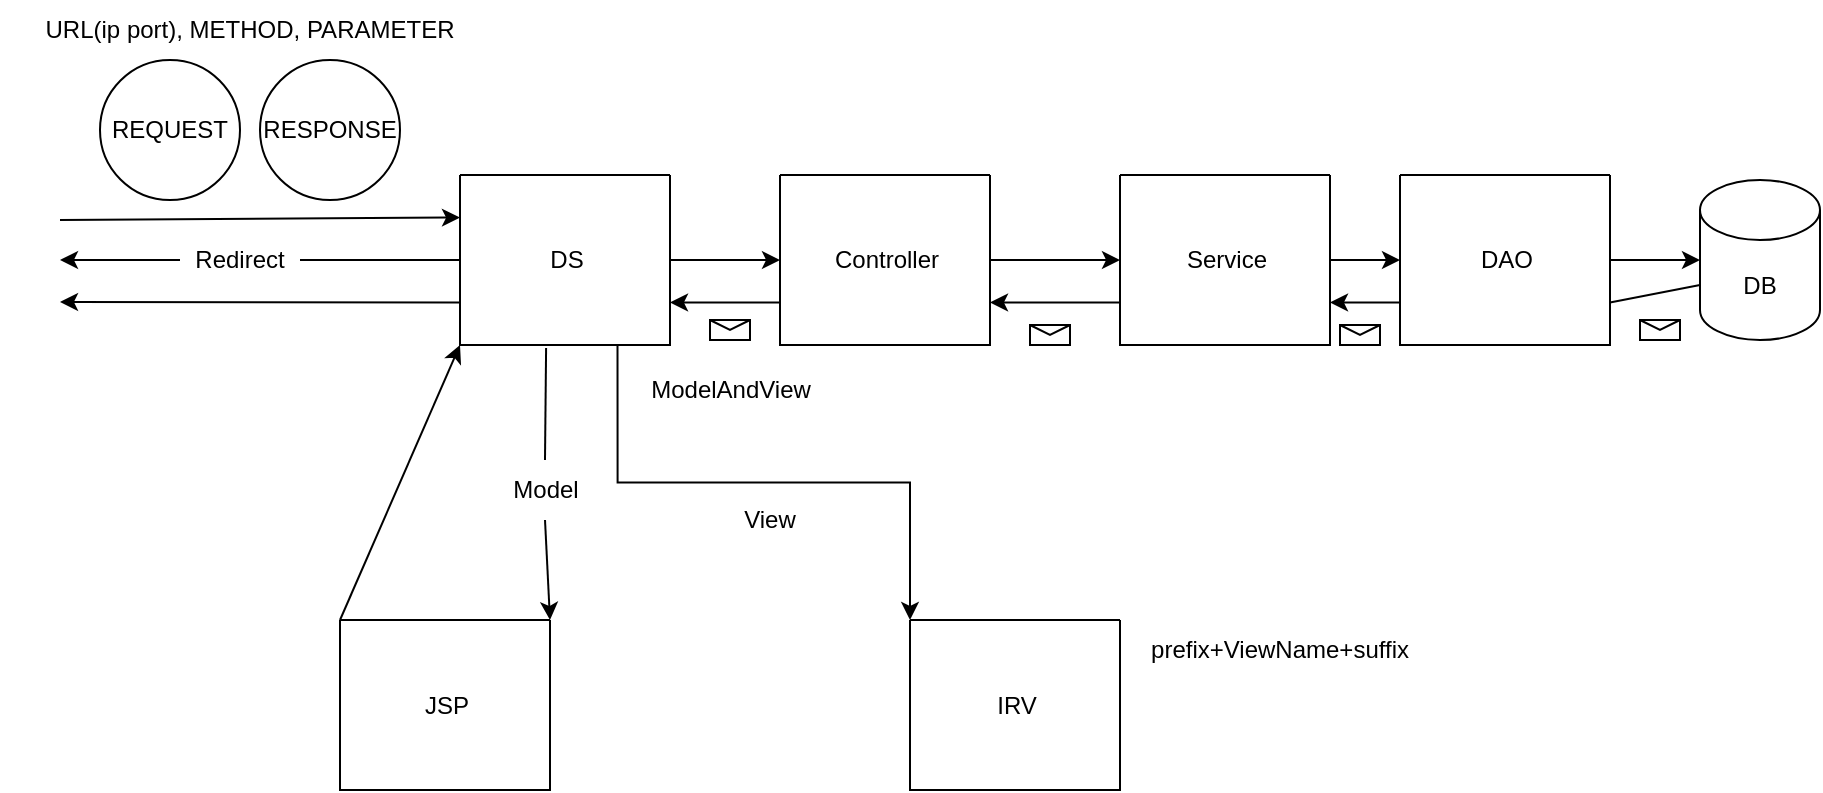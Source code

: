 <mxfile version="20.8.17" type="github">
  <diagram name="페이지-1" id="zHaJWyWOiS0Lpe6_mj7I">
    <mxGraphModel dx="2261" dy="788" grid="1" gridSize="10" guides="1" tooltips="1" connect="1" arrows="1" fold="1" page="1" pageScale="1" pageWidth="827" pageHeight="1169" math="0" shadow="0">
      <root>
        <mxCell id="0" />
        <mxCell id="1" parent="0" />
        <mxCell id="RB21QmCtXh09u_ycMAsZ-1" value="" style="swimlane;startSize=0;" parent="1" vertex="1">
          <mxGeometry x="130" y="517.5" width="105" height="85" as="geometry" />
        </mxCell>
        <mxCell id="RB21QmCtXh09u_ycMAsZ-2" value="DAO" style="text;html=1;align=center;verticalAlign=middle;resizable=0;points=[];autosize=1;strokeColor=none;fillColor=none;" parent="RB21QmCtXh09u_ycMAsZ-1" vertex="1">
          <mxGeometry x="27.5" y="27.5" width="50" height="30" as="geometry" />
        </mxCell>
        <mxCell id="RB21QmCtXh09u_ycMAsZ-3" value="DB" style="shape=cylinder3;whiteSpace=wrap;html=1;boundedLbl=1;backgroundOutline=1;size=15;" parent="1" vertex="1">
          <mxGeometry x="280" y="520" width="60" height="80" as="geometry" />
        </mxCell>
        <mxCell id="RB21QmCtXh09u_ycMAsZ-4" value="" style="swimlane;startSize=0;" parent="1" vertex="1">
          <mxGeometry x="-10" y="517.5" width="105" height="85" as="geometry" />
        </mxCell>
        <mxCell id="RB21QmCtXh09u_ycMAsZ-5" value="Service" style="text;html=1;align=center;verticalAlign=middle;resizable=0;points=[];autosize=1;strokeColor=none;fillColor=none;" parent="RB21QmCtXh09u_ycMAsZ-4" vertex="1">
          <mxGeometry x="22.5" y="27.5" width="60" height="30" as="geometry" />
        </mxCell>
        <mxCell id="RB21QmCtXh09u_ycMAsZ-6" value="" style="swimlane;startSize=0;" parent="1" vertex="1">
          <mxGeometry x="-180" y="517.5" width="105" height="85" as="geometry" />
        </mxCell>
        <mxCell id="RB21QmCtXh09u_ycMAsZ-7" value="Controller" style="text;html=1;align=center;verticalAlign=middle;resizable=0;points=[];autosize=1;strokeColor=none;fillColor=none;" parent="RB21QmCtXh09u_ycMAsZ-6" vertex="1">
          <mxGeometry x="12.5" y="27.5" width="80" height="30" as="geometry" />
        </mxCell>
        <mxCell id="RB21QmCtXh09u_ycMAsZ-8" value="" style="swimlane;startSize=0;" parent="1" vertex="1">
          <mxGeometry x="-400" y="740" width="105" height="85" as="geometry" />
        </mxCell>
        <mxCell id="RB21QmCtXh09u_ycMAsZ-9" value="JSP" style="text;html=1;align=center;verticalAlign=middle;resizable=0;points=[];autosize=1;strokeColor=none;fillColor=none;" parent="RB21QmCtXh09u_ycMAsZ-8" vertex="1">
          <mxGeometry x="27.5" y="27.5" width="50" height="30" as="geometry" />
        </mxCell>
        <mxCell id="RB21QmCtXh09u_ycMAsZ-16" value="" style="edgeStyle=orthogonalEdgeStyle;rounded=0;orthogonalLoop=1;jettySize=auto;html=1;entryX=0;entryY=0.5;entryDx=0;entryDy=0;" parent="1" source="RB21QmCtXh09u_ycMAsZ-10" target="RB21QmCtXh09u_ycMAsZ-6" edge="1">
          <mxGeometry relative="1" as="geometry">
            <mxPoint x="-210" y="510" as="targetPoint" />
          </mxGeometry>
        </mxCell>
        <mxCell id="RB21QmCtXh09u_ycMAsZ-10" value="" style="swimlane;startSize=0;" parent="1" vertex="1">
          <mxGeometry x="-340" y="517.5" width="105" height="85" as="geometry" />
        </mxCell>
        <mxCell id="RB21QmCtXh09u_ycMAsZ-11" value="DS" style="text;html=1;align=center;verticalAlign=middle;resizable=0;points=[];autosize=1;strokeColor=none;fillColor=none;" parent="RB21QmCtXh09u_ycMAsZ-10" vertex="1">
          <mxGeometry x="32.5" y="27.5" width="40" height="30" as="geometry" />
        </mxCell>
        <mxCell id="RB21QmCtXh09u_ycMAsZ-13" value="" style="swimlane;startSize=0;" parent="1" vertex="1">
          <mxGeometry x="-115" y="740" width="105" height="85" as="geometry" />
        </mxCell>
        <mxCell id="RB21QmCtXh09u_ycMAsZ-14" value="IRV" style="text;html=1;align=center;verticalAlign=middle;resizable=0;points=[];autosize=1;strokeColor=none;fillColor=none;" parent="RB21QmCtXh09u_ycMAsZ-13" vertex="1">
          <mxGeometry x="32.5" y="27.5" width="40" height="30" as="geometry" />
        </mxCell>
        <mxCell id="RB21QmCtXh09u_ycMAsZ-20" value="" style="endArrow=classic;html=1;rounded=0;exitX=1;exitY=0.5;exitDx=0;exitDy=0;entryX=0;entryY=0.5;entryDx=0;entryDy=0;" parent="1" source="RB21QmCtXh09u_ycMAsZ-6" target="RB21QmCtXh09u_ycMAsZ-4" edge="1">
          <mxGeometry width="50" height="50" relative="1" as="geometry">
            <mxPoint x="-70" y="720" as="sourcePoint" />
            <mxPoint x="-20" y="670" as="targetPoint" />
          </mxGeometry>
        </mxCell>
        <mxCell id="RB21QmCtXh09u_ycMAsZ-21" value="" style="endArrow=classic;html=1;rounded=0;exitX=1;exitY=0.5;exitDx=0;exitDy=0;" parent="1" source="RB21QmCtXh09u_ycMAsZ-4" target="RB21QmCtXh09u_ycMAsZ-1" edge="1">
          <mxGeometry width="50" height="50" relative="1" as="geometry">
            <mxPoint x="-25" y="570" as="sourcePoint" />
            <mxPoint y="570" as="targetPoint" />
          </mxGeometry>
        </mxCell>
        <mxCell id="RB21QmCtXh09u_ycMAsZ-22" value="" style="endArrow=classic;html=1;rounded=0;exitX=1;exitY=0.5;exitDx=0;exitDy=0;" parent="1" source="RB21QmCtXh09u_ycMAsZ-1" target="RB21QmCtXh09u_ycMAsZ-3" edge="1">
          <mxGeometry width="50" height="50" relative="1" as="geometry">
            <mxPoint x="105" y="570" as="sourcePoint" />
            <mxPoint x="140" y="570" as="targetPoint" />
          </mxGeometry>
        </mxCell>
        <mxCell id="RB21QmCtXh09u_ycMAsZ-24" value="" style="endArrow=classic;html=1;rounded=0;exitX=0;exitY=0.75;exitDx=0;exitDy=0;entryX=1;entryY=0.75;entryDx=0;entryDy=0;" parent="1" source="RB21QmCtXh09u_ycMAsZ-1" target="RB21QmCtXh09u_ycMAsZ-4" edge="1">
          <mxGeometry width="50" height="50" relative="1" as="geometry">
            <mxPoint x="290" y="582.5" as="sourcePoint" />
            <mxPoint x="245" y="591.25" as="targetPoint" />
          </mxGeometry>
        </mxCell>
        <mxCell id="RB21QmCtXh09u_ycMAsZ-25" value="" style="endArrow=classic;html=1;rounded=0;exitX=0;exitY=0.75;exitDx=0;exitDy=0;entryX=1;entryY=0.75;entryDx=0;entryDy=0;" parent="1" source="RB21QmCtXh09u_ycMAsZ-4" target="RB21QmCtXh09u_ycMAsZ-6" edge="1">
          <mxGeometry width="50" height="50" relative="1" as="geometry">
            <mxPoint x="140" y="591.25" as="sourcePoint" />
            <mxPoint x="105" y="591.25" as="targetPoint" />
          </mxGeometry>
        </mxCell>
        <mxCell id="RB21QmCtXh09u_ycMAsZ-26" value="" style="endArrow=classic;html=1;rounded=0;exitX=0;exitY=0.75;exitDx=0;exitDy=0;entryX=1;entryY=0.75;entryDx=0;entryDy=0;" parent="1" source="RB21QmCtXh09u_ycMAsZ-6" target="RB21QmCtXh09u_ycMAsZ-10" edge="1">
          <mxGeometry width="50" height="50" relative="1" as="geometry">
            <mxPoint y="591.25" as="sourcePoint" />
            <mxPoint x="-25" y="591.25" as="targetPoint" />
          </mxGeometry>
        </mxCell>
        <mxCell id="RB21QmCtXh09u_ycMAsZ-28" value="" style="endArrow=none;html=1;rounded=0;exitX=0;exitY=0;exitDx=0;exitDy=52.5;exitPerimeter=0;entryX=1;entryY=0.75;entryDx=0;entryDy=0;" parent="1" source="RB21QmCtXh09u_ycMAsZ-3" target="RB21QmCtXh09u_ycMAsZ-1" edge="1">
          <mxGeometry width="50" height="50" relative="1" as="geometry">
            <mxPoint x="280" y="572.5" as="sourcePoint" />
            <mxPoint x="235" y="581.25" as="targetPoint" />
          </mxGeometry>
        </mxCell>
        <mxCell id="RB21QmCtXh09u_ycMAsZ-27" value="" style="shape=message;html=1;html=1;outlineConnect=0;labelPosition=center;verticalLabelPosition=bottom;align=center;verticalAlign=top;" parent="1" vertex="1">
          <mxGeometry x="250" y="590" width="20" height="10" as="geometry" />
        </mxCell>
        <mxCell id="RB21QmCtXh09u_ycMAsZ-29" value="" style="shape=message;html=1;html=1;outlineConnect=0;labelPosition=center;verticalLabelPosition=bottom;align=center;verticalAlign=top;" parent="1" vertex="1">
          <mxGeometry x="100" y="592.5" width="20" height="10" as="geometry" />
        </mxCell>
        <mxCell id="RB21QmCtXh09u_ycMAsZ-30" value="" style="shape=message;html=1;html=1;outlineConnect=0;labelPosition=center;verticalLabelPosition=bottom;align=center;verticalAlign=top;" parent="1" vertex="1">
          <mxGeometry x="-55" y="592.5" width="20" height="10" as="geometry" />
        </mxCell>
        <mxCell id="RB21QmCtXh09u_ycMAsZ-31" value="" style="shape=message;html=1;html=1;outlineConnect=0;labelPosition=center;verticalLabelPosition=bottom;align=center;verticalAlign=top;" parent="1" vertex="1">
          <mxGeometry x="-215" y="590" width="20" height="10" as="geometry" />
        </mxCell>
        <mxCell id="RB21QmCtXh09u_ycMAsZ-32" value="ModelAndView" style="text;html=1;align=center;verticalAlign=middle;resizable=0;points=[];autosize=1;strokeColor=none;fillColor=none;" parent="1" vertex="1">
          <mxGeometry x="-255" y="610" width="100" height="30" as="geometry" />
        </mxCell>
        <mxCell id="RB21QmCtXh09u_ycMAsZ-33" value="" style="edgeStyle=orthogonalEdgeStyle;rounded=0;orthogonalLoop=1;jettySize=auto;html=1;exitX=0.75;exitY=1;exitDx=0;exitDy=0;entryX=0;entryY=0;entryDx=0;entryDy=0;" parent="1" source="RB21QmCtXh09u_ycMAsZ-10" target="RB21QmCtXh09u_ycMAsZ-13" edge="1">
          <mxGeometry relative="1" as="geometry">
            <mxPoint x="-225" y="570" as="sourcePoint" />
            <mxPoint x="-170" y="570" as="targetPoint" />
          </mxGeometry>
        </mxCell>
        <mxCell id="RB21QmCtXh09u_ycMAsZ-34" value="prefix+ViewName+suffix&lt;br&gt;" style="text;html=1;strokeColor=none;fillColor=none;align=center;verticalAlign=middle;whiteSpace=wrap;rounded=0;" parent="1" vertex="1">
          <mxGeometry x="40" y="740" width="60" height="30" as="geometry" />
        </mxCell>
        <mxCell id="RB21QmCtXh09u_ycMAsZ-37" value="View" style="text;html=1;strokeColor=none;fillColor=none;align=center;verticalAlign=middle;whiteSpace=wrap;rounded=0;" parent="1" vertex="1">
          <mxGeometry x="-215" y="675" width="60" height="30" as="geometry" />
        </mxCell>
        <mxCell id="RB21QmCtXh09u_ycMAsZ-38" value="" style="endArrow=classic;html=1;rounded=0;startArrow=none;entryX=1;entryY=0;entryDx=0;entryDy=0;exitX=0.5;exitY=1;exitDx=0;exitDy=0;" parent="1" source="RB21QmCtXh09u_ycMAsZ-39" target="RB21QmCtXh09u_ycMAsZ-8" edge="1">
          <mxGeometry width="50" height="50" relative="1" as="geometry">
            <mxPoint x="-250" y="720" as="sourcePoint" />
            <mxPoint x="-230" y="790" as="targetPoint" />
          </mxGeometry>
        </mxCell>
        <mxCell id="RB21QmCtXh09u_ycMAsZ-41" value="" style="endArrow=classic;html=1;rounded=0;entryX=0;entryY=1;entryDx=0;entryDy=0;exitX=0;exitY=0;exitDx=0;exitDy=0;" parent="1" source="RB21QmCtXh09u_ycMAsZ-8" target="RB21QmCtXh09u_ycMAsZ-10" edge="1">
          <mxGeometry width="50" height="50" relative="1" as="geometry">
            <mxPoint x="-285" y="610" as="sourcePoint" />
            <mxPoint x="-285" y="745" as="targetPoint" />
          </mxGeometry>
        </mxCell>
        <mxCell id="RB21QmCtXh09u_ycMAsZ-42" value="" style="endArrow=none;html=1;rounded=0;entryX=0.5;entryY=0;entryDx=0;entryDy=0;exitX=0.41;exitY=1.018;exitDx=0;exitDy=0;exitPerimeter=0;" parent="1" source="RB21QmCtXh09u_ycMAsZ-10" target="RB21QmCtXh09u_ycMAsZ-39" edge="1">
          <mxGeometry width="50" height="50" relative="1" as="geometry">
            <mxPoint x="-296.95" y="604.03" as="sourcePoint" />
            <mxPoint x="-295" y="735" as="targetPoint" />
          </mxGeometry>
        </mxCell>
        <mxCell id="RB21QmCtXh09u_ycMAsZ-39" value="Model" style="text;html=1;strokeColor=none;fillColor=none;align=center;verticalAlign=middle;whiteSpace=wrap;rounded=0;" parent="1" vertex="1">
          <mxGeometry x="-327.5" y="660" width="60" height="30" as="geometry" />
        </mxCell>
        <mxCell id="RB21QmCtXh09u_ycMAsZ-43" value="" style="endArrow=classic;html=1;rounded=0;exitX=0;exitY=0.75;exitDx=0;exitDy=0;" parent="1" source="RB21QmCtXh09u_ycMAsZ-10" edge="1">
          <mxGeometry width="50" height="50" relative="1" as="geometry">
            <mxPoint x="-390" y="750" as="sourcePoint" />
            <mxPoint x="-540" y="581" as="targetPoint" />
          </mxGeometry>
        </mxCell>
        <mxCell id="RB21QmCtXh09u_ycMAsZ-44" value="" style="endArrow=classic;html=1;rounded=0;entryX=0;entryY=0.25;entryDx=0;entryDy=0;" parent="1" target="RB21QmCtXh09u_ycMAsZ-10" edge="1">
          <mxGeometry width="50" height="50" relative="1" as="geometry">
            <mxPoint x="-540" y="540" as="sourcePoint" />
            <mxPoint x="-430" y="540" as="targetPoint" />
          </mxGeometry>
        </mxCell>
        <mxCell id="RB21QmCtXh09u_ycMAsZ-45" value="REQUEST" style="ellipse;whiteSpace=wrap;html=1;aspect=fixed;" parent="1" vertex="1">
          <mxGeometry x="-520" y="460" width="70" height="70" as="geometry" />
        </mxCell>
        <mxCell id="RB21QmCtXh09u_ycMAsZ-46" value="RESPONSE" style="ellipse;whiteSpace=wrap;html=1;aspect=fixed;" parent="1" vertex="1">
          <mxGeometry x="-440" y="460" width="70" height="70" as="geometry" />
        </mxCell>
        <mxCell id="RB21QmCtXh09u_ycMAsZ-47" value="URL(ip port), METHOD, PARAMETER" style="text;html=1;strokeColor=none;fillColor=none;align=center;verticalAlign=middle;whiteSpace=wrap;rounded=0;" parent="1" vertex="1">
          <mxGeometry x="-570" y="430" width="250" height="30" as="geometry" />
        </mxCell>
        <mxCell id="RB21QmCtXh09u_ycMAsZ-48" value="" style="endArrow=classic;html=1;rounded=0;exitX=0;exitY=0.5;exitDx=0;exitDy=0;startArrow=none;" parent="1" source="RB21QmCtXh09u_ycMAsZ-49" edge="1">
          <mxGeometry width="50" height="50" relative="1" as="geometry">
            <mxPoint x="-330" y="591.25" as="sourcePoint" />
            <mxPoint x="-540" y="560" as="targetPoint" />
          </mxGeometry>
        </mxCell>
        <mxCell id="RB21QmCtXh09u_ycMAsZ-50" value="" style="endArrow=none;html=1;rounded=0;exitX=0;exitY=0.5;exitDx=0;exitDy=0;" parent="1" source="RB21QmCtXh09u_ycMAsZ-10" target="RB21QmCtXh09u_ycMAsZ-49" edge="1">
          <mxGeometry width="50" height="50" relative="1" as="geometry">
            <mxPoint x="-340" y="560" as="sourcePoint" />
            <mxPoint x="-540" y="560" as="targetPoint" />
          </mxGeometry>
        </mxCell>
        <mxCell id="RB21QmCtXh09u_ycMAsZ-49" value="Redirect" style="text;html=1;strokeColor=none;fillColor=none;align=center;verticalAlign=middle;whiteSpace=wrap;rounded=0;" parent="1" vertex="1">
          <mxGeometry x="-480" y="545" width="60" height="30" as="geometry" />
        </mxCell>
      </root>
    </mxGraphModel>
  </diagram>
</mxfile>
